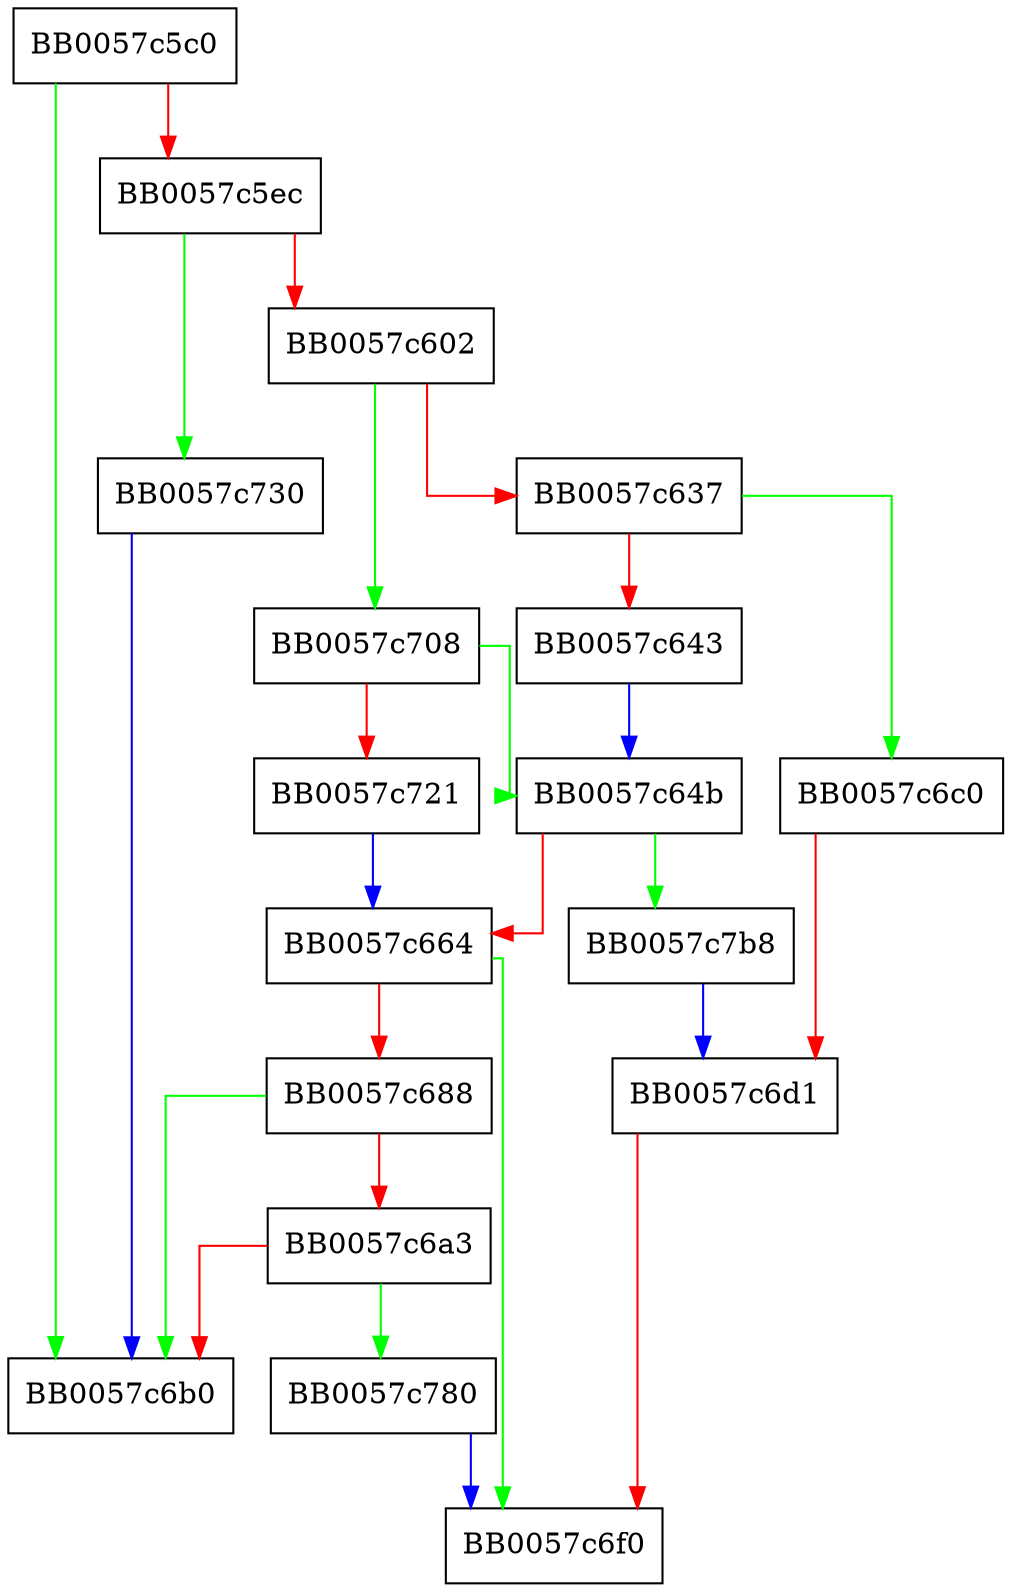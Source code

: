 digraph dh_new_intern {
  node [shape="box"];
  graph [splines=ortho];
  BB0057c5c0 -> BB0057c6b0 [color="green"];
  BB0057c5c0 -> BB0057c5ec [color="red"];
  BB0057c5ec -> BB0057c730 [color="green"];
  BB0057c5ec -> BB0057c602 [color="red"];
  BB0057c602 -> BB0057c708 [color="green"];
  BB0057c602 -> BB0057c637 [color="red"];
  BB0057c637 -> BB0057c6c0 [color="green"];
  BB0057c637 -> BB0057c643 [color="red"];
  BB0057c643 -> BB0057c64b [color="blue"];
  BB0057c64b -> BB0057c7b8 [color="green"];
  BB0057c64b -> BB0057c664 [color="red"];
  BB0057c664 -> BB0057c6f0 [color="green"];
  BB0057c664 -> BB0057c688 [color="red"];
  BB0057c688 -> BB0057c6b0 [color="green"];
  BB0057c688 -> BB0057c6a3 [color="red"];
  BB0057c6a3 -> BB0057c780 [color="green"];
  BB0057c6a3 -> BB0057c6b0 [color="red"];
  BB0057c6c0 -> BB0057c6d1 [color="red"];
  BB0057c6d1 -> BB0057c6f0 [color="red"];
  BB0057c708 -> BB0057c64b [color="green"];
  BB0057c708 -> BB0057c721 [color="red"];
  BB0057c721 -> BB0057c664 [color="blue"];
  BB0057c730 -> BB0057c6b0 [color="blue"];
  BB0057c780 -> BB0057c6f0 [color="blue"];
  BB0057c7b8 -> BB0057c6d1 [color="blue"];
}